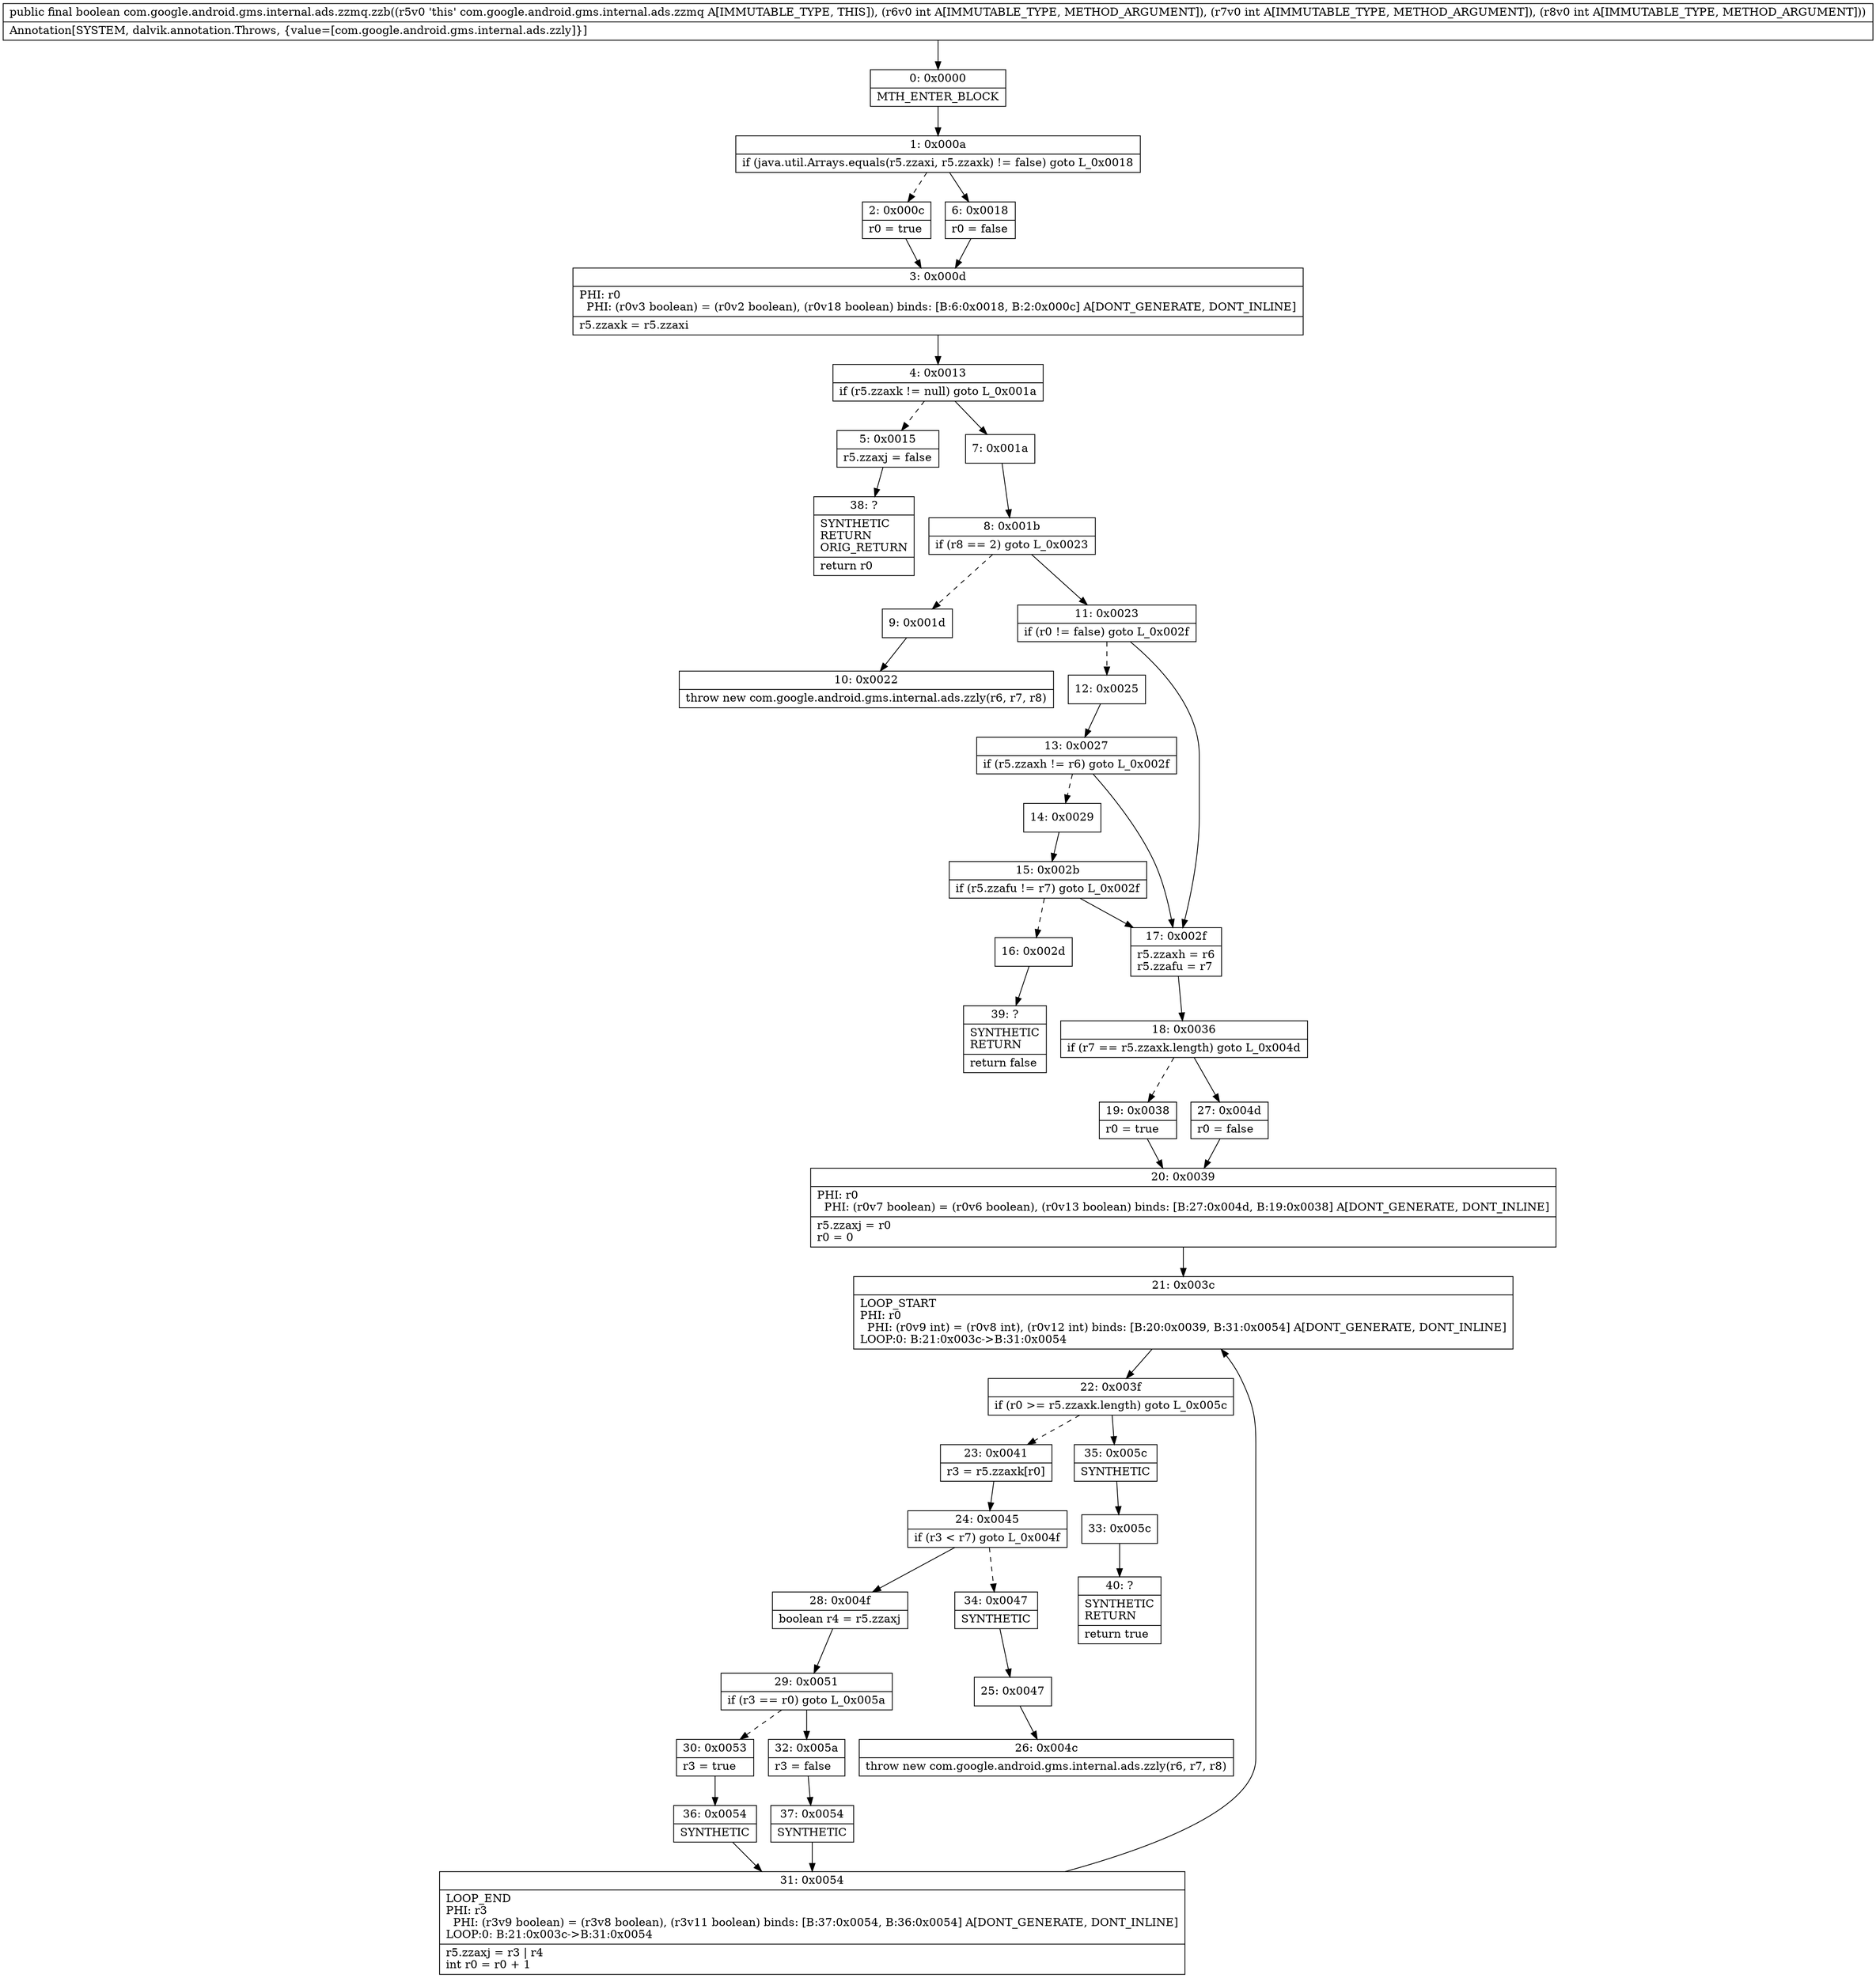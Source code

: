 digraph "CFG forcom.google.android.gms.internal.ads.zzmq.zzb(III)Z" {
Node_0 [shape=record,label="{0\:\ 0x0000|MTH_ENTER_BLOCK\l}"];
Node_1 [shape=record,label="{1\:\ 0x000a|if (java.util.Arrays.equals(r5.zzaxi, r5.zzaxk) != false) goto L_0x0018\l}"];
Node_2 [shape=record,label="{2\:\ 0x000c|r0 = true\l}"];
Node_3 [shape=record,label="{3\:\ 0x000d|PHI: r0 \l  PHI: (r0v3 boolean) = (r0v2 boolean), (r0v18 boolean) binds: [B:6:0x0018, B:2:0x000c] A[DONT_GENERATE, DONT_INLINE]\l|r5.zzaxk = r5.zzaxi\l}"];
Node_4 [shape=record,label="{4\:\ 0x0013|if (r5.zzaxk != null) goto L_0x001a\l}"];
Node_5 [shape=record,label="{5\:\ 0x0015|r5.zzaxj = false\l}"];
Node_6 [shape=record,label="{6\:\ 0x0018|r0 = false\l}"];
Node_7 [shape=record,label="{7\:\ 0x001a}"];
Node_8 [shape=record,label="{8\:\ 0x001b|if (r8 == 2) goto L_0x0023\l}"];
Node_9 [shape=record,label="{9\:\ 0x001d}"];
Node_10 [shape=record,label="{10\:\ 0x0022|throw new com.google.android.gms.internal.ads.zzly(r6, r7, r8)\l}"];
Node_11 [shape=record,label="{11\:\ 0x0023|if (r0 != false) goto L_0x002f\l}"];
Node_12 [shape=record,label="{12\:\ 0x0025}"];
Node_13 [shape=record,label="{13\:\ 0x0027|if (r5.zzaxh != r6) goto L_0x002f\l}"];
Node_14 [shape=record,label="{14\:\ 0x0029}"];
Node_15 [shape=record,label="{15\:\ 0x002b|if (r5.zzafu != r7) goto L_0x002f\l}"];
Node_16 [shape=record,label="{16\:\ 0x002d}"];
Node_17 [shape=record,label="{17\:\ 0x002f|r5.zzaxh = r6\lr5.zzafu = r7\l}"];
Node_18 [shape=record,label="{18\:\ 0x0036|if (r7 == r5.zzaxk.length) goto L_0x004d\l}"];
Node_19 [shape=record,label="{19\:\ 0x0038|r0 = true\l}"];
Node_20 [shape=record,label="{20\:\ 0x0039|PHI: r0 \l  PHI: (r0v7 boolean) = (r0v6 boolean), (r0v13 boolean) binds: [B:27:0x004d, B:19:0x0038] A[DONT_GENERATE, DONT_INLINE]\l|r5.zzaxj = r0\lr0 = 0\l}"];
Node_21 [shape=record,label="{21\:\ 0x003c|LOOP_START\lPHI: r0 \l  PHI: (r0v9 int) = (r0v8 int), (r0v12 int) binds: [B:20:0x0039, B:31:0x0054] A[DONT_GENERATE, DONT_INLINE]\lLOOP:0: B:21:0x003c\-\>B:31:0x0054\l}"];
Node_22 [shape=record,label="{22\:\ 0x003f|if (r0 \>= r5.zzaxk.length) goto L_0x005c\l}"];
Node_23 [shape=record,label="{23\:\ 0x0041|r3 = r5.zzaxk[r0]\l}"];
Node_24 [shape=record,label="{24\:\ 0x0045|if (r3 \< r7) goto L_0x004f\l}"];
Node_25 [shape=record,label="{25\:\ 0x0047}"];
Node_26 [shape=record,label="{26\:\ 0x004c|throw new com.google.android.gms.internal.ads.zzly(r6, r7, r8)\l}"];
Node_27 [shape=record,label="{27\:\ 0x004d|r0 = false\l}"];
Node_28 [shape=record,label="{28\:\ 0x004f|boolean r4 = r5.zzaxj\l}"];
Node_29 [shape=record,label="{29\:\ 0x0051|if (r3 == r0) goto L_0x005a\l}"];
Node_30 [shape=record,label="{30\:\ 0x0053|r3 = true\l}"];
Node_31 [shape=record,label="{31\:\ 0x0054|LOOP_END\lPHI: r3 \l  PHI: (r3v9 boolean) = (r3v8 boolean), (r3v11 boolean) binds: [B:37:0x0054, B:36:0x0054] A[DONT_GENERATE, DONT_INLINE]\lLOOP:0: B:21:0x003c\-\>B:31:0x0054\l|r5.zzaxj = r3 \| r4\lint r0 = r0 + 1\l}"];
Node_32 [shape=record,label="{32\:\ 0x005a|r3 = false\l}"];
Node_33 [shape=record,label="{33\:\ 0x005c}"];
Node_34 [shape=record,label="{34\:\ 0x0047|SYNTHETIC\l}"];
Node_35 [shape=record,label="{35\:\ 0x005c|SYNTHETIC\l}"];
Node_36 [shape=record,label="{36\:\ 0x0054|SYNTHETIC\l}"];
Node_37 [shape=record,label="{37\:\ 0x0054|SYNTHETIC\l}"];
Node_38 [shape=record,label="{38\:\ ?|SYNTHETIC\lRETURN\lORIG_RETURN\l|return r0\l}"];
Node_39 [shape=record,label="{39\:\ ?|SYNTHETIC\lRETURN\l|return false\l}"];
Node_40 [shape=record,label="{40\:\ ?|SYNTHETIC\lRETURN\l|return true\l}"];
MethodNode[shape=record,label="{public final boolean com.google.android.gms.internal.ads.zzmq.zzb((r5v0 'this' com.google.android.gms.internal.ads.zzmq A[IMMUTABLE_TYPE, THIS]), (r6v0 int A[IMMUTABLE_TYPE, METHOD_ARGUMENT]), (r7v0 int A[IMMUTABLE_TYPE, METHOD_ARGUMENT]), (r8v0 int A[IMMUTABLE_TYPE, METHOD_ARGUMENT]))  | Annotation[SYSTEM, dalvik.annotation.Throws, \{value=[com.google.android.gms.internal.ads.zzly]\}]\l}"];
MethodNode -> Node_0;
Node_0 -> Node_1;
Node_1 -> Node_2[style=dashed];
Node_1 -> Node_6;
Node_2 -> Node_3;
Node_3 -> Node_4;
Node_4 -> Node_5[style=dashed];
Node_4 -> Node_7;
Node_5 -> Node_38;
Node_6 -> Node_3;
Node_7 -> Node_8;
Node_8 -> Node_9[style=dashed];
Node_8 -> Node_11;
Node_9 -> Node_10;
Node_11 -> Node_12[style=dashed];
Node_11 -> Node_17;
Node_12 -> Node_13;
Node_13 -> Node_14[style=dashed];
Node_13 -> Node_17;
Node_14 -> Node_15;
Node_15 -> Node_16[style=dashed];
Node_15 -> Node_17;
Node_16 -> Node_39;
Node_17 -> Node_18;
Node_18 -> Node_19[style=dashed];
Node_18 -> Node_27;
Node_19 -> Node_20;
Node_20 -> Node_21;
Node_21 -> Node_22;
Node_22 -> Node_23[style=dashed];
Node_22 -> Node_35;
Node_23 -> Node_24;
Node_24 -> Node_28;
Node_24 -> Node_34[style=dashed];
Node_25 -> Node_26;
Node_27 -> Node_20;
Node_28 -> Node_29;
Node_29 -> Node_30[style=dashed];
Node_29 -> Node_32;
Node_30 -> Node_36;
Node_31 -> Node_21;
Node_32 -> Node_37;
Node_33 -> Node_40;
Node_34 -> Node_25;
Node_35 -> Node_33;
Node_36 -> Node_31;
Node_37 -> Node_31;
}

